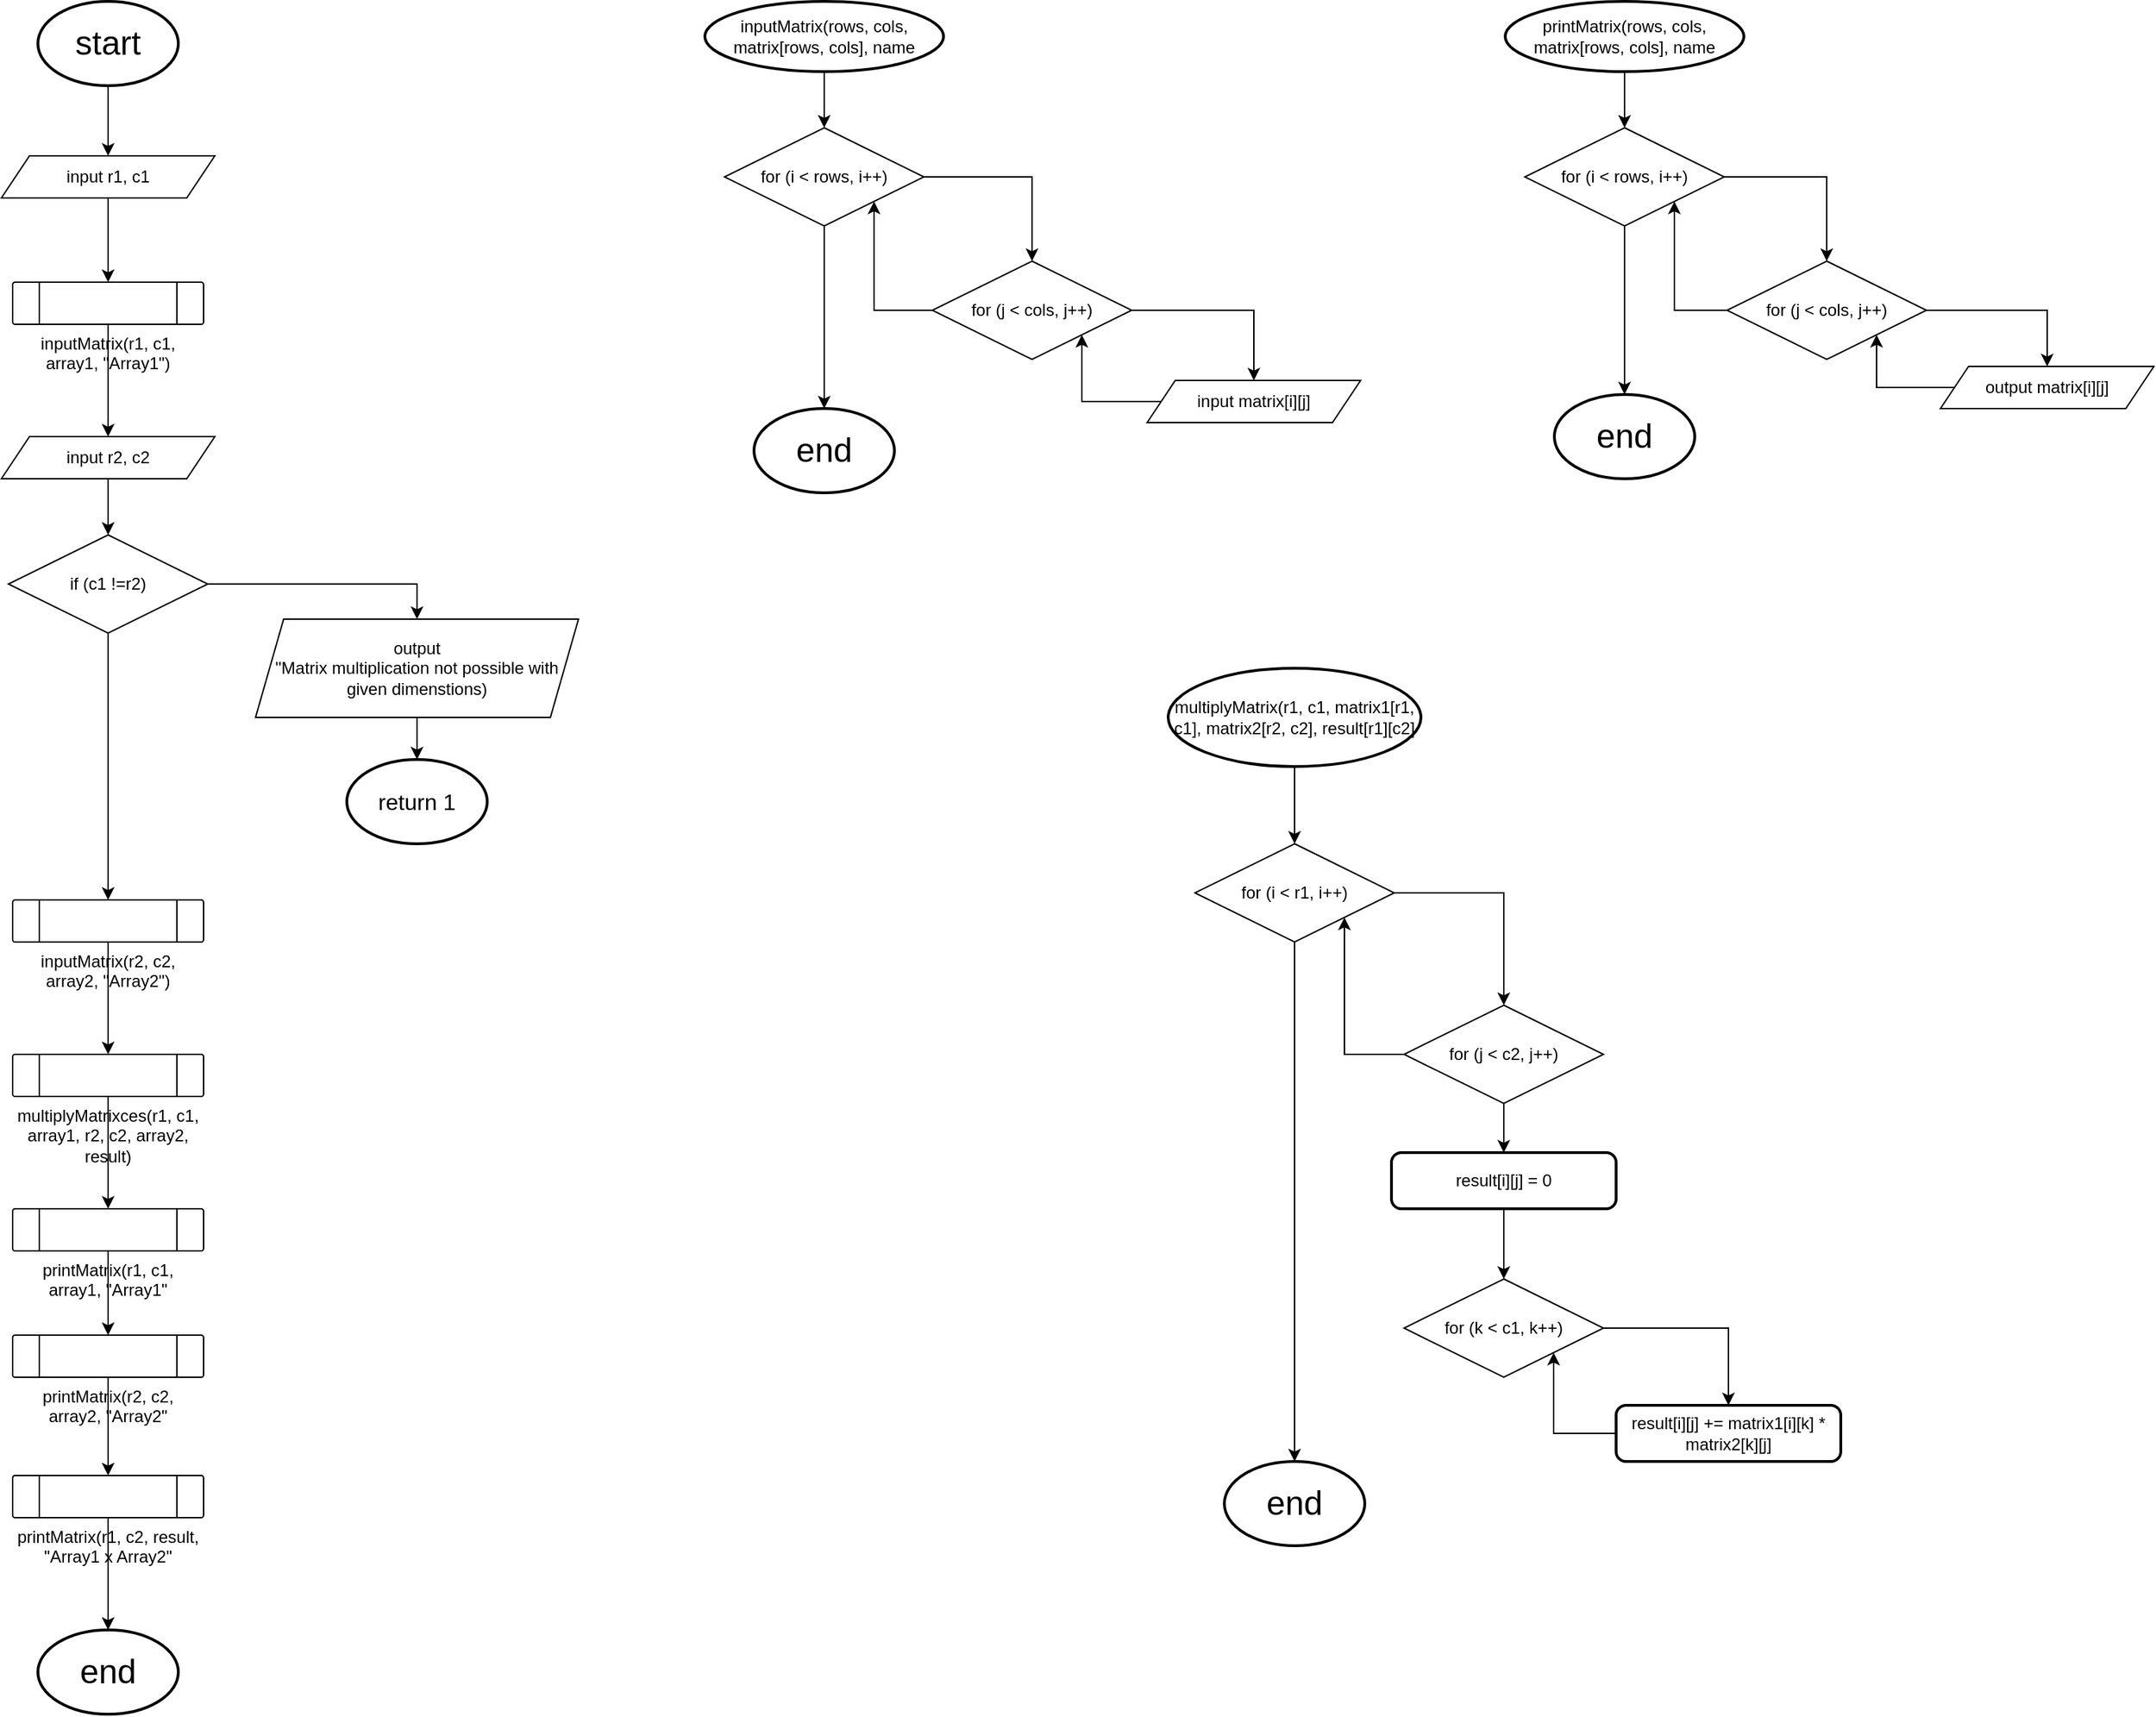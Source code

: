 <mxfile version="25.0.3">
  <diagram name="Page-1" id="k25pgxl4B6OccAPvU8h1">
    <mxGraphModel dx="2868" dy="1492" grid="1" gridSize="10" guides="1" tooltips="1" connect="1" arrows="1" fold="1" page="1" pageScale="1" pageWidth="850" pageHeight="1100" math="0" shadow="0">
      <root>
        <mxCell id="0" />
        <mxCell id="1" parent="0" />
        <mxCell id="cngvxrRuGlNg6IQMfRy1-22" style="edgeStyle=orthogonalEdgeStyle;rounded=0;orthogonalLoop=1;jettySize=auto;html=1;entryX=0.5;entryY=0;entryDx=0;entryDy=0;" edge="1" parent="1" source="cngvxrRuGlNg6IQMfRy1-1" target="cngvxrRuGlNg6IQMfRy1-3">
          <mxGeometry relative="1" as="geometry" />
        </mxCell>
        <mxCell id="cngvxrRuGlNg6IQMfRy1-1" value="&lt;font style=&quot;font-size: 24px;&quot;&gt;start&lt;/font&gt;" style="strokeWidth=2;html=1;shape=mxgraph.flowchart.start_1;whiteSpace=wrap;" vertex="1" parent="1">
          <mxGeometry x="375" y="40" width="100" height="60" as="geometry" />
        </mxCell>
        <mxCell id="cngvxrRuGlNg6IQMfRy1-2" value="&lt;font style=&quot;font-size: 24px;&quot;&gt;end&lt;/font&gt;" style="strokeWidth=2;html=1;shape=mxgraph.flowchart.start_1;whiteSpace=wrap;" vertex="1" parent="1">
          <mxGeometry x="375" y="1200" width="100" height="60" as="geometry" />
        </mxCell>
        <mxCell id="cngvxrRuGlNg6IQMfRy1-23" style="edgeStyle=orthogonalEdgeStyle;rounded=0;orthogonalLoop=1;jettySize=auto;html=1;entryX=0.5;entryY=0;entryDx=0;entryDy=0;" edge="1" parent="1" source="cngvxrRuGlNg6IQMfRy1-3" target="cngvxrRuGlNg6IQMfRy1-5">
          <mxGeometry relative="1" as="geometry" />
        </mxCell>
        <mxCell id="cngvxrRuGlNg6IQMfRy1-3" value="input r1, c1" style="shape=parallelogram;perimeter=parallelogramPerimeter;whiteSpace=wrap;html=1;fixedSize=1;" vertex="1" parent="1">
          <mxGeometry x="349" y="150" width="152" height="30" as="geometry" />
        </mxCell>
        <mxCell id="cngvxrRuGlNg6IQMfRy1-24" style="edgeStyle=orthogonalEdgeStyle;rounded=0;orthogonalLoop=1;jettySize=auto;html=1;entryX=0.5;entryY=0;entryDx=0;entryDy=0;" edge="1" parent="1" source="cngvxrRuGlNg6IQMfRy1-5" target="cngvxrRuGlNg6IQMfRy1-7">
          <mxGeometry relative="1" as="geometry" />
        </mxCell>
        <mxCell id="cngvxrRuGlNg6IQMfRy1-5" value="inputMatrix(r1, c1, array1, &quot;Array1&quot;)" style="verticalLabelPosition=bottom;verticalAlign=top;html=1;shape=process;whiteSpace=wrap;rounded=1;size=0.14;arcSize=6;" vertex="1" parent="1">
          <mxGeometry x="357" y="240" width="136" height="30" as="geometry" />
        </mxCell>
        <mxCell id="cngvxrRuGlNg6IQMfRy1-25" style="edgeStyle=orthogonalEdgeStyle;rounded=0;orthogonalLoop=1;jettySize=auto;html=1;entryX=0.5;entryY=0;entryDx=0;entryDy=0;" edge="1" parent="1" source="cngvxrRuGlNg6IQMfRy1-7" target="cngvxrRuGlNg6IQMfRy1-8">
          <mxGeometry relative="1" as="geometry" />
        </mxCell>
        <mxCell id="cngvxrRuGlNg6IQMfRy1-7" value="input r2, c2" style="shape=parallelogram;perimeter=parallelogramPerimeter;whiteSpace=wrap;html=1;fixedSize=1;" vertex="1" parent="1">
          <mxGeometry x="349" y="350" width="152" height="30" as="geometry" />
        </mxCell>
        <mxCell id="cngvxrRuGlNg6IQMfRy1-10" style="edgeStyle=orthogonalEdgeStyle;rounded=0;orthogonalLoop=1;jettySize=auto;html=1;entryX=0.5;entryY=0;entryDx=0;entryDy=0;" edge="1" parent="1" source="cngvxrRuGlNg6IQMfRy1-8" target="cngvxrRuGlNg6IQMfRy1-9">
          <mxGeometry relative="1" as="geometry" />
        </mxCell>
        <mxCell id="cngvxrRuGlNg6IQMfRy1-26" style="edgeStyle=orthogonalEdgeStyle;rounded=0;orthogonalLoop=1;jettySize=auto;html=1;entryX=0.5;entryY=0;entryDx=0;entryDy=0;" edge="1" parent="1" source="cngvxrRuGlNg6IQMfRy1-8" target="cngvxrRuGlNg6IQMfRy1-14">
          <mxGeometry relative="1" as="geometry" />
        </mxCell>
        <mxCell id="cngvxrRuGlNg6IQMfRy1-8" value="if (c1 !=r2)" style="rhombus;whiteSpace=wrap;html=1;" vertex="1" parent="1">
          <mxGeometry x="354" y="420" width="142" height="70" as="geometry" />
        </mxCell>
        <mxCell id="cngvxrRuGlNg6IQMfRy1-9" value="output&lt;br&gt;&quot;Matrix multiplication not possible with given dimenstions)" style="shape=parallelogram;perimeter=parallelogramPerimeter;whiteSpace=wrap;html=1;fixedSize=1;" vertex="1" parent="1">
          <mxGeometry x="530" y="480" width="230" height="70" as="geometry" />
        </mxCell>
        <mxCell id="cngvxrRuGlNg6IQMfRy1-11" value="&lt;font style=&quot;font-size: 16px;&quot;&gt;return 1&lt;/font&gt;" style="strokeWidth=2;html=1;shape=mxgraph.flowchart.start_1;whiteSpace=wrap;" vertex="1" parent="1">
          <mxGeometry x="595" y="580" width="100" height="60" as="geometry" />
        </mxCell>
        <mxCell id="cngvxrRuGlNg6IQMfRy1-12" style="edgeStyle=orthogonalEdgeStyle;rounded=0;orthogonalLoop=1;jettySize=auto;html=1;entryX=0.5;entryY=0;entryDx=0;entryDy=0;entryPerimeter=0;" edge="1" parent="1" source="cngvxrRuGlNg6IQMfRy1-9" target="cngvxrRuGlNg6IQMfRy1-11">
          <mxGeometry relative="1" as="geometry" />
        </mxCell>
        <mxCell id="cngvxrRuGlNg6IQMfRy1-27" style="edgeStyle=orthogonalEdgeStyle;rounded=0;orthogonalLoop=1;jettySize=auto;html=1;entryX=0.5;entryY=0;entryDx=0;entryDy=0;" edge="1" parent="1" source="cngvxrRuGlNg6IQMfRy1-14" target="cngvxrRuGlNg6IQMfRy1-15">
          <mxGeometry relative="1" as="geometry" />
        </mxCell>
        <mxCell id="cngvxrRuGlNg6IQMfRy1-14" value="inputMatrix(r2, c2, array2, &quot;Array2&quot;)" style="verticalLabelPosition=bottom;verticalAlign=top;html=1;shape=process;whiteSpace=wrap;rounded=1;size=0.14;arcSize=6;" vertex="1" parent="1">
          <mxGeometry x="357" y="680" width="136" height="30" as="geometry" />
        </mxCell>
        <mxCell id="cngvxrRuGlNg6IQMfRy1-28" style="edgeStyle=orthogonalEdgeStyle;rounded=0;orthogonalLoop=1;jettySize=auto;html=1;entryX=0.5;entryY=0;entryDx=0;entryDy=0;" edge="1" parent="1" source="cngvxrRuGlNg6IQMfRy1-15" target="cngvxrRuGlNg6IQMfRy1-16">
          <mxGeometry relative="1" as="geometry" />
        </mxCell>
        <mxCell id="cngvxrRuGlNg6IQMfRy1-15" value="multiplyMatrixces(r1, c1, array1, r2, c2, array2, result)" style="verticalLabelPosition=bottom;verticalAlign=top;html=1;shape=process;whiteSpace=wrap;rounded=1;size=0.14;arcSize=6;" vertex="1" parent="1">
          <mxGeometry x="357" y="790" width="136" height="30" as="geometry" />
        </mxCell>
        <mxCell id="cngvxrRuGlNg6IQMfRy1-29" style="edgeStyle=orthogonalEdgeStyle;rounded=0;orthogonalLoop=1;jettySize=auto;html=1;entryX=0.5;entryY=0;entryDx=0;entryDy=0;" edge="1" parent="1" source="cngvxrRuGlNg6IQMfRy1-16" target="cngvxrRuGlNg6IQMfRy1-17">
          <mxGeometry relative="1" as="geometry" />
        </mxCell>
        <mxCell id="cngvxrRuGlNg6IQMfRy1-16" value="printMatrix(r1, c1, array1, &quot;Array1&quot;" style="verticalLabelPosition=bottom;verticalAlign=top;html=1;shape=process;whiteSpace=wrap;rounded=1;size=0.14;arcSize=6;" vertex="1" parent="1">
          <mxGeometry x="357" y="900" width="136" height="30" as="geometry" />
        </mxCell>
        <mxCell id="cngvxrRuGlNg6IQMfRy1-30" style="edgeStyle=orthogonalEdgeStyle;rounded=0;orthogonalLoop=1;jettySize=auto;html=1;entryX=0.5;entryY=0;entryDx=0;entryDy=0;" edge="1" parent="1" source="cngvxrRuGlNg6IQMfRy1-17" target="cngvxrRuGlNg6IQMfRy1-21">
          <mxGeometry relative="1" as="geometry" />
        </mxCell>
        <mxCell id="cngvxrRuGlNg6IQMfRy1-17" value="printMatrix(r2, c2, array2, &quot;Array2&quot;" style="verticalLabelPosition=bottom;verticalAlign=top;html=1;shape=process;whiteSpace=wrap;rounded=1;size=0.14;arcSize=6;" vertex="1" parent="1">
          <mxGeometry x="357" y="990" width="136" height="30" as="geometry" />
        </mxCell>
        <mxCell id="cngvxrRuGlNg6IQMfRy1-21" value="printMatrix(r1, c2, result, &quot;Array1 x Array2&quot;" style="verticalLabelPosition=bottom;verticalAlign=top;html=1;shape=process;whiteSpace=wrap;rounded=1;size=0.14;arcSize=6;" vertex="1" parent="1">
          <mxGeometry x="357" y="1090" width="136" height="30" as="geometry" />
        </mxCell>
        <mxCell id="cngvxrRuGlNg6IQMfRy1-31" style="edgeStyle=orthogonalEdgeStyle;rounded=0;orthogonalLoop=1;jettySize=auto;html=1;entryX=0.5;entryY=0;entryDx=0;entryDy=0;entryPerimeter=0;" edge="1" parent="1" source="cngvxrRuGlNg6IQMfRy1-21" target="cngvxrRuGlNg6IQMfRy1-2">
          <mxGeometry relative="1" as="geometry" />
        </mxCell>
        <mxCell id="cngvxrRuGlNg6IQMfRy1-38" style="edgeStyle=orthogonalEdgeStyle;rounded=0;orthogonalLoop=1;jettySize=auto;html=1;entryX=0.5;entryY=0;entryDx=0;entryDy=0;" edge="1" parent="1" source="cngvxrRuGlNg6IQMfRy1-33" target="cngvxrRuGlNg6IQMfRy1-35">
          <mxGeometry relative="1" as="geometry" />
        </mxCell>
        <mxCell id="cngvxrRuGlNg6IQMfRy1-33" value="inputMatrix(rows, cols, matrix[rows, cols], name" style="strokeWidth=2;html=1;shape=mxgraph.flowchart.start_1;whiteSpace=wrap;" vertex="1" parent="1">
          <mxGeometry x="850" y="40" width="170" height="50" as="geometry" />
        </mxCell>
        <mxCell id="cngvxrRuGlNg6IQMfRy1-47" style="edgeStyle=orthogonalEdgeStyle;rounded=0;orthogonalLoop=1;jettySize=auto;html=1;entryX=0.5;entryY=0;entryDx=0;entryDy=0;" edge="1" parent="1" source="cngvxrRuGlNg6IQMfRy1-34" target="cngvxrRuGlNg6IQMfRy1-45">
          <mxGeometry relative="1" as="geometry" />
        </mxCell>
        <mxCell id="cngvxrRuGlNg6IQMfRy1-34" value="printMatrix(rows, cols, matrix[rows, cols], name" style="strokeWidth=2;html=1;shape=mxgraph.flowchart.start_1;whiteSpace=wrap;" vertex="1" parent="1">
          <mxGeometry x="1420" y="40" width="170" height="50" as="geometry" />
        </mxCell>
        <mxCell id="cngvxrRuGlNg6IQMfRy1-39" style="edgeStyle=orthogonalEdgeStyle;rounded=0;orthogonalLoop=1;jettySize=auto;html=1;entryX=0.5;entryY=0;entryDx=0;entryDy=0;" edge="1" parent="1" source="cngvxrRuGlNg6IQMfRy1-35" target="cngvxrRuGlNg6IQMfRy1-36">
          <mxGeometry relative="1" as="geometry" />
        </mxCell>
        <mxCell id="cngvxrRuGlNg6IQMfRy1-35" value="for (i &amp;lt; rows, i++)" style="rhombus;whiteSpace=wrap;html=1;" vertex="1" parent="1">
          <mxGeometry x="864" y="130" width="142" height="70" as="geometry" />
        </mxCell>
        <mxCell id="cngvxrRuGlNg6IQMfRy1-40" style="edgeStyle=orthogonalEdgeStyle;rounded=0;orthogonalLoop=1;jettySize=auto;html=1;entryX=0.5;entryY=0;entryDx=0;entryDy=0;" edge="1" parent="1" source="cngvxrRuGlNg6IQMfRy1-36" target="cngvxrRuGlNg6IQMfRy1-37">
          <mxGeometry relative="1" as="geometry" />
        </mxCell>
        <mxCell id="cngvxrRuGlNg6IQMfRy1-42" style="edgeStyle=orthogonalEdgeStyle;rounded=0;orthogonalLoop=1;jettySize=auto;html=1;entryX=1;entryY=1;entryDx=0;entryDy=0;" edge="1" parent="1" source="cngvxrRuGlNg6IQMfRy1-36" target="cngvxrRuGlNg6IQMfRy1-35">
          <mxGeometry relative="1" as="geometry" />
        </mxCell>
        <mxCell id="cngvxrRuGlNg6IQMfRy1-36" value="for (j &amp;lt; cols, j++)" style="rhombus;whiteSpace=wrap;html=1;" vertex="1" parent="1">
          <mxGeometry x="1012" y="225" width="142" height="70" as="geometry" />
        </mxCell>
        <mxCell id="cngvxrRuGlNg6IQMfRy1-41" style="edgeStyle=orthogonalEdgeStyle;rounded=0;orthogonalLoop=1;jettySize=auto;html=1;entryX=1;entryY=1;entryDx=0;entryDy=0;" edge="1" parent="1" source="cngvxrRuGlNg6IQMfRy1-37" target="cngvxrRuGlNg6IQMfRy1-36">
          <mxGeometry relative="1" as="geometry" />
        </mxCell>
        <mxCell id="cngvxrRuGlNg6IQMfRy1-37" value="input matrix[i][j]" style="shape=parallelogram;perimeter=parallelogramPerimeter;whiteSpace=wrap;html=1;fixedSize=1;" vertex="1" parent="1">
          <mxGeometry x="1165" y="310" width="152" height="30" as="geometry" />
        </mxCell>
        <mxCell id="cngvxrRuGlNg6IQMfRy1-43" value="&lt;font style=&quot;font-size: 24px;&quot;&gt;end&lt;/font&gt;" style="strokeWidth=2;html=1;shape=mxgraph.flowchart.start_1;whiteSpace=wrap;" vertex="1" parent="1">
          <mxGeometry x="885" y="330" width="100" height="60" as="geometry" />
        </mxCell>
        <mxCell id="cngvxrRuGlNg6IQMfRy1-44" style="edgeStyle=orthogonalEdgeStyle;rounded=0;orthogonalLoop=1;jettySize=auto;html=1;entryX=0.5;entryY=0;entryDx=0;entryDy=0;entryPerimeter=0;" edge="1" parent="1" source="cngvxrRuGlNg6IQMfRy1-35" target="cngvxrRuGlNg6IQMfRy1-43">
          <mxGeometry relative="1" as="geometry" />
        </mxCell>
        <mxCell id="cngvxrRuGlNg6IQMfRy1-49" style="edgeStyle=orthogonalEdgeStyle;rounded=0;orthogonalLoop=1;jettySize=auto;html=1;entryX=0.5;entryY=0;entryDx=0;entryDy=0;" edge="1" parent="1" source="cngvxrRuGlNg6IQMfRy1-45" target="cngvxrRuGlNg6IQMfRy1-46">
          <mxGeometry relative="1" as="geometry" />
        </mxCell>
        <mxCell id="cngvxrRuGlNg6IQMfRy1-45" value="for (i &amp;lt; rows, i++)" style="rhombus;whiteSpace=wrap;html=1;" vertex="1" parent="1">
          <mxGeometry x="1434" y="130" width="142" height="70" as="geometry" />
        </mxCell>
        <mxCell id="cngvxrRuGlNg6IQMfRy1-50" style="edgeStyle=orthogonalEdgeStyle;rounded=0;orthogonalLoop=1;jettySize=auto;html=1;entryX=0.5;entryY=0;entryDx=0;entryDy=0;" edge="1" parent="1" source="cngvxrRuGlNg6IQMfRy1-46" target="cngvxrRuGlNg6IQMfRy1-48">
          <mxGeometry relative="1" as="geometry" />
        </mxCell>
        <mxCell id="cngvxrRuGlNg6IQMfRy1-52" style="edgeStyle=orthogonalEdgeStyle;rounded=0;orthogonalLoop=1;jettySize=auto;html=1;entryX=1;entryY=1;entryDx=0;entryDy=0;" edge="1" parent="1" source="cngvxrRuGlNg6IQMfRy1-46" target="cngvxrRuGlNg6IQMfRy1-45">
          <mxGeometry relative="1" as="geometry" />
        </mxCell>
        <mxCell id="cngvxrRuGlNg6IQMfRy1-46" value="for (j &amp;lt; cols, j++)" style="rhombus;whiteSpace=wrap;html=1;" vertex="1" parent="1">
          <mxGeometry x="1578" y="225" width="142" height="70" as="geometry" />
        </mxCell>
        <mxCell id="cngvxrRuGlNg6IQMfRy1-51" style="edgeStyle=orthogonalEdgeStyle;rounded=0;orthogonalLoop=1;jettySize=auto;html=1;entryX=1;entryY=1;entryDx=0;entryDy=0;" edge="1" parent="1" source="cngvxrRuGlNg6IQMfRy1-48" target="cngvxrRuGlNg6IQMfRy1-46">
          <mxGeometry relative="1" as="geometry" />
        </mxCell>
        <mxCell id="cngvxrRuGlNg6IQMfRy1-48" value="output matrix[i][j]" style="shape=parallelogram;perimeter=parallelogramPerimeter;whiteSpace=wrap;html=1;fixedSize=1;" vertex="1" parent="1">
          <mxGeometry x="1730" y="300" width="152" height="30" as="geometry" />
        </mxCell>
        <mxCell id="cngvxrRuGlNg6IQMfRy1-53" value="&lt;font style=&quot;font-size: 24px;&quot;&gt;end&lt;/font&gt;" style="strokeWidth=2;html=1;shape=mxgraph.flowchart.start_1;whiteSpace=wrap;" vertex="1" parent="1">
          <mxGeometry x="1455" y="320" width="100" height="60" as="geometry" />
        </mxCell>
        <mxCell id="cngvxrRuGlNg6IQMfRy1-54" style="edgeStyle=orthogonalEdgeStyle;rounded=0;orthogonalLoop=1;jettySize=auto;html=1;entryX=0.5;entryY=0;entryDx=0;entryDy=0;entryPerimeter=0;" edge="1" parent="1" source="cngvxrRuGlNg6IQMfRy1-45" target="cngvxrRuGlNg6IQMfRy1-53">
          <mxGeometry relative="1" as="geometry" />
        </mxCell>
        <mxCell id="cngvxrRuGlNg6IQMfRy1-59" style="edgeStyle=orthogonalEdgeStyle;rounded=0;orthogonalLoop=1;jettySize=auto;html=1;entryX=0.5;entryY=0;entryDx=0;entryDy=0;" edge="1" parent="1" source="cngvxrRuGlNg6IQMfRy1-55" target="cngvxrRuGlNg6IQMfRy1-56">
          <mxGeometry relative="1" as="geometry" />
        </mxCell>
        <mxCell id="cngvxrRuGlNg6IQMfRy1-55" value="multiplyMatrix(r1, c1, matrix1[r1, c1], matrix2[r2, c2], result[r1][c2]" style="strokeWidth=2;html=1;shape=mxgraph.flowchart.start_1;whiteSpace=wrap;" vertex="1" parent="1">
          <mxGeometry x="1180" y="515" width="180" height="70" as="geometry" />
        </mxCell>
        <mxCell id="cngvxrRuGlNg6IQMfRy1-60" style="edgeStyle=orthogonalEdgeStyle;rounded=0;orthogonalLoop=1;jettySize=auto;html=1;entryX=0.5;entryY=0;entryDx=0;entryDy=0;" edge="1" parent="1" source="cngvxrRuGlNg6IQMfRy1-56" target="cngvxrRuGlNg6IQMfRy1-57">
          <mxGeometry relative="1" as="geometry" />
        </mxCell>
        <mxCell id="cngvxrRuGlNg6IQMfRy1-56" value="for (i &amp;lt; r1, i++)" style="rhombus;whiteSpace=wrap;html=1;" vertex="1" parent="1">
          <mxGeometry x="1199" y="640" width="142" height="70" as="geometry" />
        </mxCell>
        <mxCell id="cngvxrRuGlNg6IQMfRy1-62" style="edgeStyle=orthogonalEdgeStyle;rounded=0;orthogonalLoop=1;jettySize=auto;html=1;" edge="1" parent="1" source="cngvxrRuGlNg6IQMfRy1-57" target="cngvxrRuGlNg6IQMfRy1-61">
          <mxGeometry relative="1" as="geometry" />
        </mxCell>
        <mxCell id="cngvxrRuGlNg6IQMfRy1-68" style="edgeStyle=orthogonalEdgeStyle;rounded=0;orthogonalLoop=1;jettySize=auto;html=1;entryX=1;entryY=1;entryDx=0;entryDy=0;" edge="1" parent="1" source="cngvxrRuGlNg6IQMfRy1-57" target="cngvxrRuGlNg6IQMfRy1-56">
          <mxGeometry relative="1" as="geometry" />
        </mxCell>
        <mxCell id="cngvxrRuGlNg6IQMfRy1-57" value="for (j &amp;lt; c2, j++)" style="rhombus;whiteSpace=wrap;html=1;" vertex="1" parent="1">
          <mxGeometry x="1348" y="755" width="142" height="70" as="geometry" />
        </mxCell>
        <mxCell id="cngvxrRuGlNg6IQMfRy1-65" style="edgeStyle=orthogonalEdgeStyle;rounded=0;orthogonalLoop=1;jettySize=auto;html=1;entryX=0.5;entryY=0;entryDx=0;entryDy=0;" edge="1" parent="1" source="cngvxrRuGlNg6IQMfRy1-58" target="cngvxrRuGlNg6IQMfRy1-63">
          <mxGeometry relative="1" as="geometry" />
        </mxCell>
        <mxCell id="cngvxrRuGlNg6IQMfRy1-58" value="for (k &amp;lt; c1, k++)" style="rhombus;whiteSpace=wrap;html=1;" vertex="1" parent="1">
          <mxGeometry x="1348" y="950" width="142" height="70" as="geometry" />
        </mxCell>
        <mxCell id="cngvxrRuGlNg6IQMfRy1-64" style="edgeStyle=orthogonalEdgeStyle;rounded=0;orthogonalLoop=1;jettySize=auto;html=1;entryX=0.5;entryY=0;entryDx=0;entryDy=0;" edge="1" parent="1" source="cngvxrRuGlNg6IQMfRy1-61" target="cngvxrRuGlNg6IQMfRy1-58">
          <mxGeometry relative="1" as="geometry" />
        </mxCell>
        <mxCell id="cngvxrRuGlNg6IQMfRy1-61" value="result[i][j] = 0" style="rounded=1;whiteSpace=wrap;html=1;absoluteArcSize=1;arcSize=14;strokeWidth=2;" vertex="1" parent="1">
          <mxGeometry x="1339" y="860" width="160" height="40" as="geometry" />
        </mxCell>
        <mxCell id="cngvxrRuGlNg6IQMfRy1-66" style="edgeStyle=orthogonalEdgeStyle;rounded=0;orthogonalLoop=1;jettySize=auto;html=1;entryX=1;entryY=1;entryDx=0;entryDy=0;" edge="1" parent="1" source="cngvxrRuGlNg6IQMfRy1-63" target="cngvxrRuGlNg6IQMfRy1-58">
          <mxGeometry relative="1" as="geometry" />
        </mxCell>
        <mxCell id="cngvxrRuGlNg6IQMfRy1-63" value="result[i][j] += matrix1[i][k] * matrix2[k][j]" style="rounded=1;whiteSpace=wrap;html=1;absoluteArcSize=1;arcSize=14;strokeWidth=2;" vertex="1" parent="1">
          <mxGeometry x="1499" y="1040" width="160" height="40" as="geometry" />
        </mxCell>
        <mxCell id="cngvxrRuGlNg6IQMfRy1-70" value="&lt;font style=&quot;font-size: 24px;&quot;&gt;end&lt;/font&gt;" style="strokeWidth=2;html=1;shape=mxgraph.flowchart.start_1;whiteSpace=wrap;" vertex="1" parent="1">
          <mxGeometry x="1220" y="1080" width="100" height="60" as="geometry" />
        </mxCell>
        <mxCell id="cngvxrRuGlNg6IQMfRy1-71" style="edgeStyle=orthogonalEdgeStyle;rounded=0;orthogonalLoop=1;jettySize=auto;html=1;entryX=0.5;entryY=0;entryDx=0;entryDy=0;entryPerimeter=0;" edge="1" parent="1" source="cngvxrRuGlNg6IQMfRy1-56" target="cngvxrRuGlNg6IQMfRy1-70">
          <mxGeometry relative="1" as="geometry" />
        </mxCell>
      </root>
    </mxGraphModel>
  </diagram>
</mxfile>
